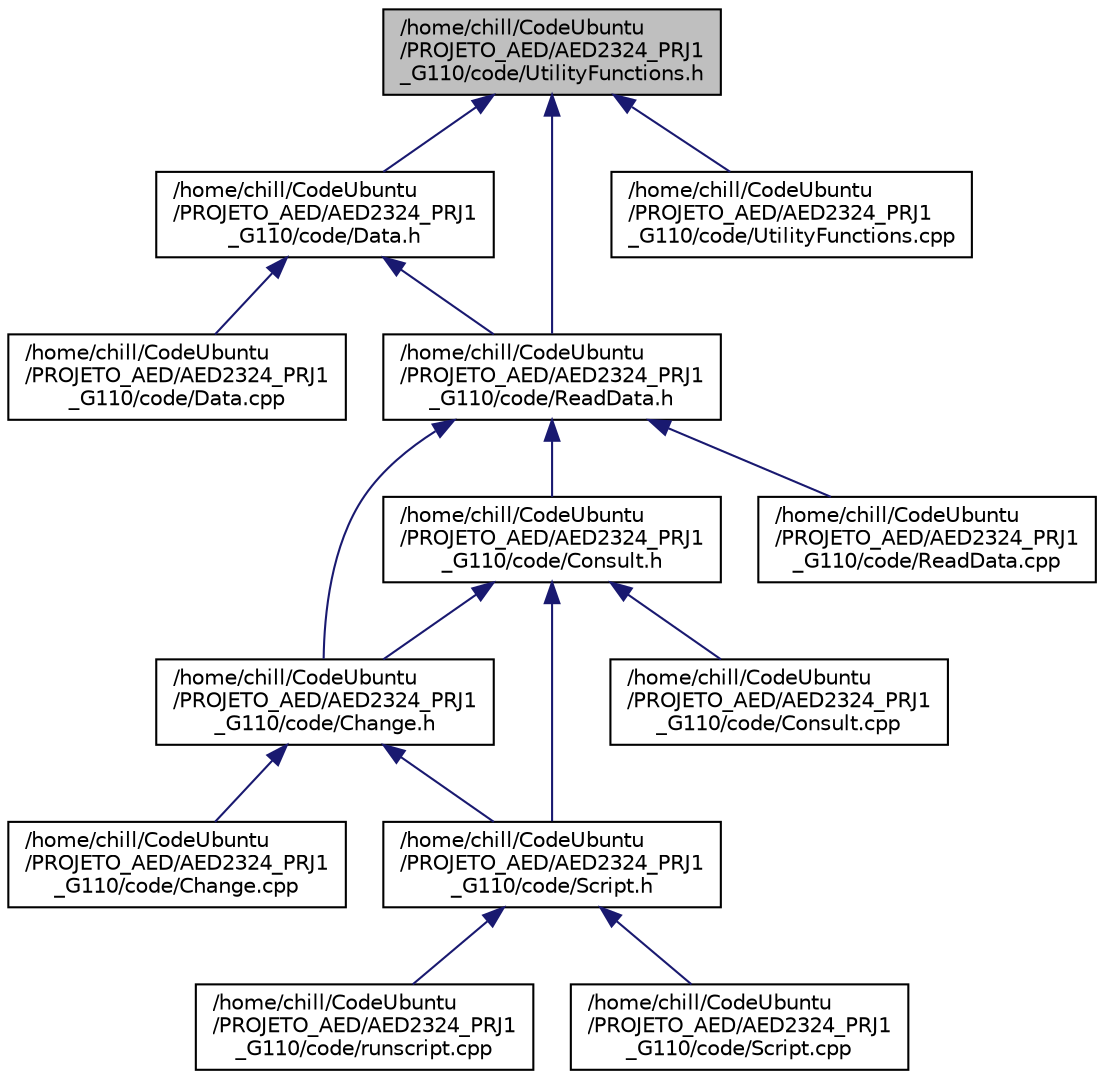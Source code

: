 digraph "/home/chill/CodeUbuntu/PROJETO_AED/AED2324_PRJ1_G110/code/UtilityFunctions.h"
{
 // LATEX_PDF_SIZE
  edge [fontname="Helvetica",fontsize="10",labelfontname="Helvetica",labelfontsize="10"];
  node [fontname="Helvetica",fontsize="10",shape=record];
  Node1 [label="/home/chill/CodeUbuntu\l/PROJETO_AED/AED2324_PRJ1\l_G110/code/UtilityFunctions.h",height=0.2,width=0.4,color="black", fillcolor="grey75", style="filled", fontcolor="black",tooltip="This file contains utility functions for string and data manipulation."];
  Node1 -> Node2 [dir="back",color="midnightblue",fontsize="10",style="solid"];
  Node2 [label="/home/chill/CodeUbuntu\l/PROJETO_AED/AED2324_PRJ1\l_G110/code/Data.h",height=0.2,width=0.4,color="black", fillcolor="white", style="filled",URL="$Data_8h.html",tooltip="Header file containing class definitions for Class, Schedule, Student, and StudentBST."];
  Node2 -> Node3 [dir="back",color="midnightblue",fontsize="10",style="solid"];
  Node3 [label="/home/chill/CodeUbuntu\l/PROJETO_AED/AED2324_PRJ1\l_G110/code/Data.cpp",height=0.2,width=0.4,color="black", fillcolor="white", style="filled",URL="$Data_8cpp.html",tooltip="Implementation of the classes and functions defined in Data.h."];
  Node2 -> Node4 [dir="back",color="midnightblue",fontsize="10",style="solid"];
  Node4 [label="/home/chill/CodeUbuntu\l/PROJETO_AED/AED2324_PRJ1\l_G110/code/ReadData.h",height=0.2,width=0.4,color="black", fillcolor="white", style="filled",URL="$ReadData_8h.html",tooltip="Header file containing class definitions for ReadData and System, as well as related data structures."];
  Node4 -> Node5 [dir="back",color="midnightblue",fontsize="10",style="solid"];
  Node5 [label="/home/chill/CodeUbuntu\l/PROJETO_AED/AED2324_PRJ1\l_G110/code/Change.h",height=0.2,width=0.4,color="black", fillcolor="white", style="filled",URL="$Change_8h.html",tooltip="Header file for the Change class."];
  Node5 -> Node6 [dir="back",color="midnightblue",fontsize="10",style="solid"];
  Node6 [label="/home/chill/CodeUbuntu\l/PROJETO_AED/AED2324_PRJ1\l_G110/code/Change.cpp",height=0.2,width=0.4,color="black", fillcolor="white", style="filled",URL="$Change_8cpp.html",tooltip="Implementation of the Change class that handles student class and UC changes."];
  Node5 -> Node7 [dir="back",color="midnightblue",fontsize="10",style="solid"];
  Node7 [label="/home/chill/CodeUbuntu\l/PROJETO_AED/AED2324_PRJ1\l_G110/code/Script.h",height=0.2,width=0.4,color="black", fillcolor="white", style="filled",URL="$Script_8h.html",tooltip="Defines the Script class for interacting with the \"LEIC Schedules\" system."];
  Node7 -> Node8 [dir="back",color="midnightblue",fontsize="10",style="solid"];
  Node8 [label="/home/chill/CodeUbuntu\l/PROJETO_AED/AED2324_PRJ1\l_G110/code/runscript.cpp",height=0.2,width=0.4,color="black", fillcolor="white", style="filled",URL="$runscript_8cpp.html",tooltip="A simple C++ program that initializes a Script instance and runs it."];
  Node7 -> Node9 [dir="back",color="midnightblue",fontsize="10",style="solid"];
  Node9 [label="/home/chill/CodeUbuntu\l/PROJETO_AED/AED2324_PRJ1\l_G110/code/Script.cpp",height=0.2,width=0.4,color="black", fillcolor="white", style="filled",URL="$Script_8cpp.html",tooltip="Implementation of the Script class methods."];
  Node4 -> Node10 [dir="back",color="midnightblue",fontsize="10",style="solid"];
  Node10 [label="/home/chill/CodeUbuntu\l/PROJETO_AED/AED2324_PRJ1\l_G110/code/Consult.h",height=0.2,width=0.4,color="black", fillcolor="white", style="filled",URL="$Consult_8h.html",tooltip="Header file containing class definitions for Consult."];
  Node10 -> Node5 [dir="back",color="midnightblue",fontsize="10",style="solid"];
  Node10 -> Node11 [dir="back",color="midnightblue",fontsize="10",style="solid"];
  Node11 [label="/home/chill/CodeUbuntu\l/PROJETO_AED/AED2324_PRJ1\l_G110/code/Consult.cpp",height=0.2,width=0.4,color="black", fillcolor="white", style="filled",URL="$Consult_8cpp.html",tooltip="Implementation of the classes and functions defined in Consult.h."];
  Node10 -> Node7 [dir="back",color="midnightblue",fontsize="10",style="solid"];
  Node4 -> Node12 [dir="back",color="midnightblue",fontsize="10",style="solid"];
  Node12 [label="/home/chill/CodeUbuntu\l/PROJETO_AED/AED2324_PRJ1\l_G110/code/ReadData.cpp",height=0.2,width=0.4,color="black", fillcolor="white", style="filled",URL="$ReadData_8cpp.html",tooltip="Implementation of the classes and functions defined in ReadData.h."];
  Node1 -> Node4 [dir="back",color="midnightblue",fontsize="10",style="solid"];
  Node1 -> Node13 [dir="back",color="midnightblue",fontsize="10",style="solid"];
  Node13 [label="/home/chill/CodeUbuntu\l/PROJETO_AED/AED2324_PRJ1\l_G110/code/UtilityFunctions.cpp",height=0.2,width=0.4,color="black", fillcolor="white", style="filled",URL="$UtilityFunctions_8cpp.html",tooltip="Implementation of the functions in UtilityFunctions.h."];
}
